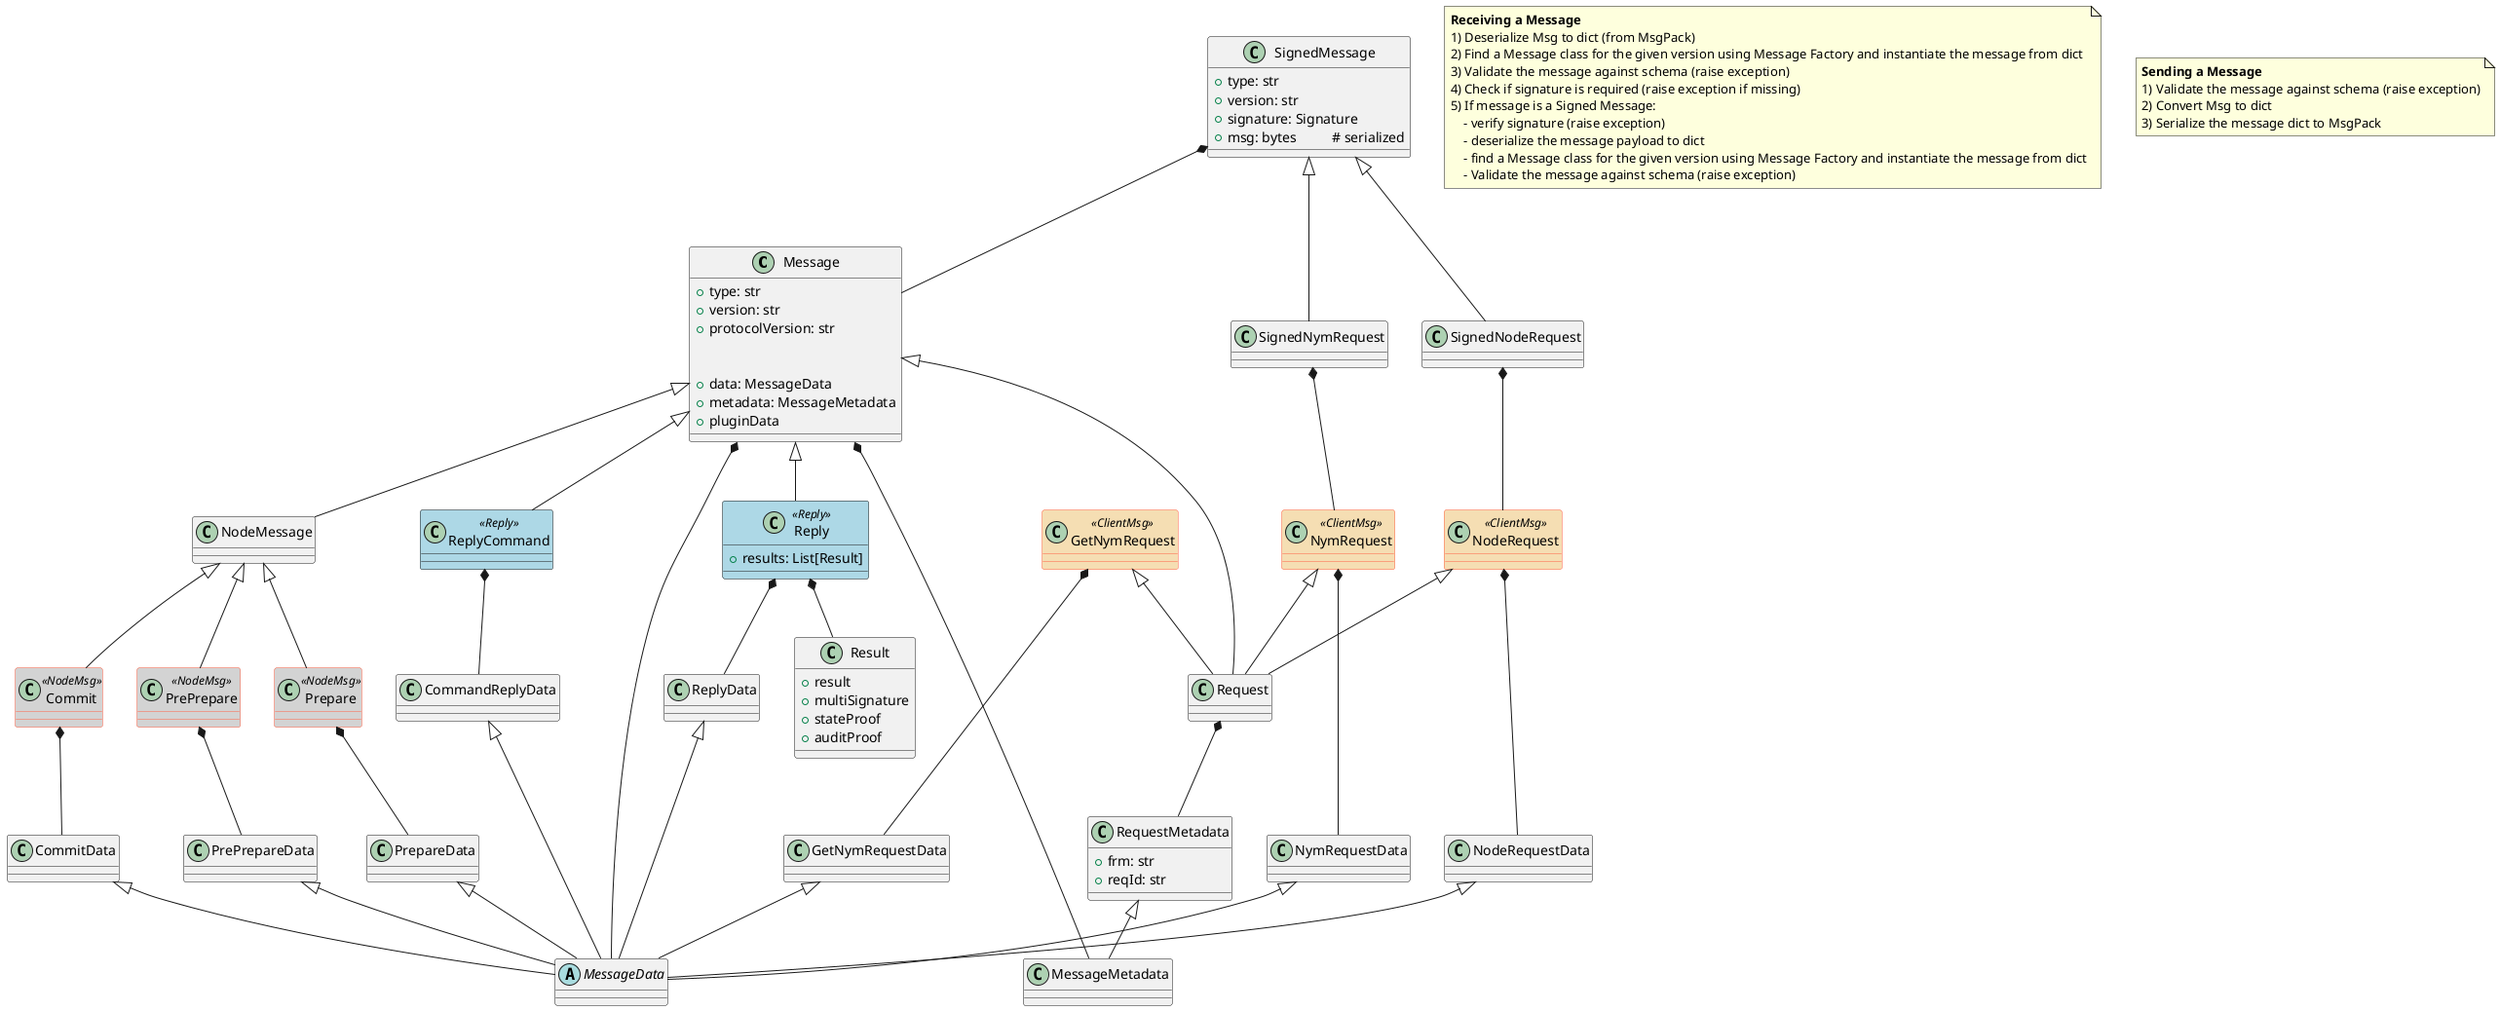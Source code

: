 @startuml

skinparam class {
	BackgroundColor<<ClientMsg>> Wheat
	BorderColor<<ClientMsg>> Tomato
	BackgroundColor<<NodeMsg>> LightGray
	BorderColor<<NodeMsg>> Tomato
	BackgroundColor<<Reply>> LightBlue
	BorderColor<<NodeMsg>> Tomato
}


class Message{
+type: str
+version: str
+protocolVersion: str
\n
+data: MessageData
+metadata: MessageMetadata
+pluginData
}

class SignedMessage {
+type: str
+version: str
+signature: Signature
+msg: bytes          # serialized
}

abstract class MessageData

class MessageMetadata

Message *-- MessageData
Message *-- MessageMetadata
SignedMessage *-- Message

class RequestMetadata {
+ frm: str
+ reqId: str
}
RequestMetadata <|-- MessageMetadata


Message <|-- Request
Request *-- RequestMetadata

class NymRequest <<ClientMsg>>
NymRequestData <|-- MessageData
NymRequest <|-- Request
NymRequest *-- NymRequestData
SignedMessage <|-- SignedNymRequest
SignedNymRequest *-- NymRequest

class NodeRequest <<ClientMsg>>
NodeRequestData <|-- MessageData
NodeRequest <|-- Request
NodeRequest *-- NodeRequestData
SignedMessage <|-- SignedNodeRequest
SignedNodeRequest *-- NodeRequest

class GetNymRequest <<ClientMsg>>
GetNymRequestData <|-- MessageData
GetNymRequest <|-- Request
GetNymRequest *-- GetNymRequestData


Message <|-- NodeMessage

class PrePrepare <<NodeMsg>>
PrePrepareData <|-- MessageData
NodeMessage <|-- PrePrepare
PrePrepare *-- PrePrepareData

class Prepare <<NodeMsg>>
PrepareData <|-- MessageData
NodeMessage <|-- Prepare
Prepare *-- PrepareData

class Commit <<NodeMsg>>
CommitData <|-- MessageData
NodeMessage <|-- Commit
Commit *-- CommitData

class Result {
+ result
+ multiSignature
+ stateProof
+ auditProof
}

class Reply <<Reply>> {
+ results: List[Result]
}
ReplyData <|-- MessageData
Message <|-- Reply
Reply *-- ReplyData
Reply *-- Result

class ReplyCommand <<Reply>>
CommandReplyData <|-- MessageData
Message <|-- ReplyCommand
ReplyCommand *-- CommandReplyData

note as N1
<b>Receiving a Message</b>
1) Deserialize Msg to dict (from MsgPack)
2) Find a Message class for the given version using Message Factory and instantiate the message from dict
3) Validate the message against schema (raise exception)
4) Check if signature is required (raise exception if missing)
5) If message is a Signed Message:
    - verify signature (raise exception)
    - deserialize the message payload to dict
    - find a Message class for the given version using Message Factory and instantiate the message from dict
    - Validate the message against schema (raise exception)
end note

note as N2
<b>Sending a Message</b>
1) Validate the message against schema (raise exception)
2) Convert Msg to dict
3) Serialize the message dict to MsgPack
end note


@enduml
